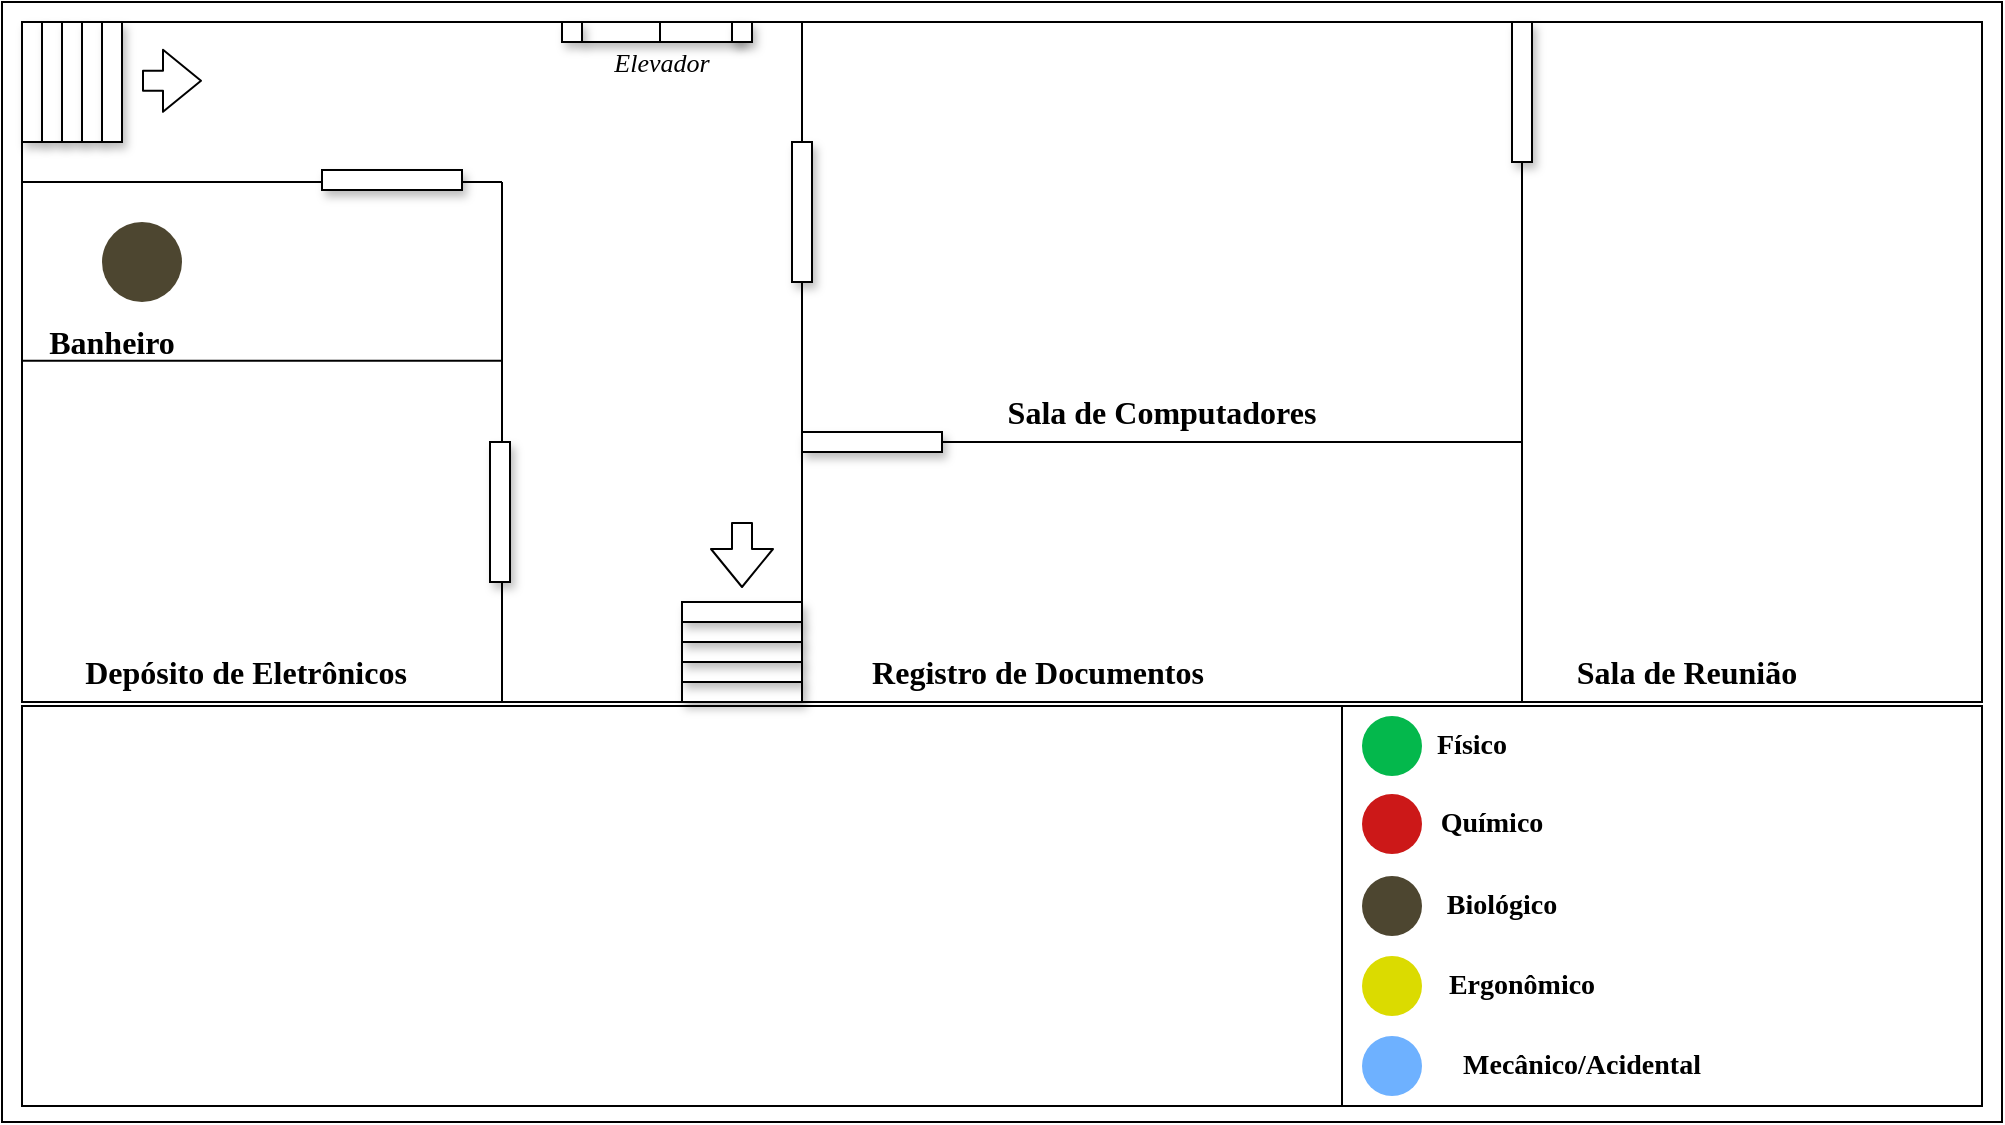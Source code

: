<mxfile version="14.2.7" type="github">
  <diagram id="iTnLbPA0bUSlMBwM3kBu" name="Page-1">
    <mxGraphModel dx="1009" dy="614" grid="1" gridSize="10" guides="1" tooltips="1" connect="1" arrows="1" fold="1" page="1" pageScale="1" pageWidth="827" pageHeight="1169" math="0" shadow="0">
      <root>
        <mxCell id="0" />
        <mxCell id="1" parent="0" />
        <mxCell id="IF2Q6fgf_21Sja4Km_W9-1" value="" style="rounded=0;whiteSpace=wrap;html=1;" vertex="1" parent="1">
          <mxGeometry width="1000" height="560" as="geometry" />
        </mxCell>
        <mxCell id="IF2Q6fgf_21Sja4Km_W9-3" value="" style="rounded=0;whiteSpace=wrap;html=1;" vertex="1" parent="1">
          <mxGeometry x="670" y="352" width="320" height="200" as="geometry" />
        </mxCell>
        <mxCell id="IF2Q6fgf_21Sja4Km_W9-5" value="" style="rounded=0;whiteSpace=wrap;html=1;" vertex="1" parent="1">
          <mxGeometry x="10" y="352" width="660" height="200" as="geometry" />
        </mxCell>
        <mxCell id="IF2Q6fgf_21Sja4Km_W9-6" value="" style="rounded=0;whiteSpace=wrap;html=1;" vertex="1" parent="1">
          <mxGeometry x="10" y="10" width="980" height="340" as="geometry" />
        </mxCell>
        <mxCell id="IF2Q6fgf_21Sja4Km_W9-8" value="" style="strokeWidth=2;html=1;shape=mxgraph.flowchart.start_2;whiteSpace=wrap;fillColor=#04B84C;strokeColor=none;" vertex="1" parent="1">
          <mxGeometry x="680" y="357" width="30" height="30" as="geometry" />
        </mxCell>
        <mxCell id="IF2Q6fgf_21Sja4Km_W9-9" value="" style="strokeWidth=2;html=1;shape=mxgraph.flowchart.start_2;whiteSpace=wrap;fillColor=#CC1818;strokeColor=none;" vertex="1" parent="1">
          <mxGeometry x="680" y="396" width="30" height="30" as="geometry" />
        </mxCell>
        <mxCell id="IF2Q6fgf_21Sja4Km_W9-10" value="" style="strokeWidth=2;html=1;shape=mxgraph.flowchart.start_2;whiteSpace=wrap;fillColor=#4D4630;strokeColor=none;" vertex="1" parent="1">
          <mxGeometry x="680" y="437" width="30" height="30" as="geometry" />
        </mxCell>
        <mxCell id="IF2Q6fgf_21Sja4Km_W9-11" value="" style="strokeWidth=2;html=1;shape=mxgraph.flowchart.start_2;whiteSpace=wrap;fillColor=#DBDB00;strokeColor=none;" vertex="1" parent="1">
          <mxGeometry x="680" y="477" width="30" height="30" as="geometry" />
        </mxCell>
        <mxCell id="IF2Q6fgf_21Sja4Km_W9-13" value="" style="endArrow=none;html=1;" edge="1" parent="1">
          <mxGeometry width="50" height="50" relative="1" as="geometry">
            <mxPoint x="760" y="79" as="sourcePoint" />
            <mxPoint x="760" y="349.996" as="targetPoint" />
          </mxGeometry>
        </mxCell>
        <mxCell id="IF2Q6fgf_21Sja4Km_W9-14" value="" style="endArrow=none;html=1;" edge="1" parent="1">
          <mxGeometry width="50" height="50" relative="1" as="geometry">
            <mxPoint x="400" y="140" as="sourcePoint" />
            <mxPoint x="400.0" y="349.996" as="targetPoint" />
          </mxGeometry>
        </mxCell>
        <mxCell id="IF2Q6fgf_21Sja4Km_W9-15" value="" style="endArrow=none;html=1;" edge="1" parent="1">
          <mxGeometry width="50" height="50" relative="1" as="geometry">
            <mxPoint x="470.0" y="220" as="sourcePoint" />
            <mxPoint x="760" y="220" as="targetPoint" />
          </mxGeometry>
        </mxCell>
        <mxCell id="IF2Q6fgf_21Sja4Km_W9-16" value="" style="rounded=0;whiteSpace=wrap;html=1;shadow=1;" vertex="1" parent="1">
          <mxGeometry x="10" y="10" width="10" height="60" as="geometry" />
        </mxCell>
        <mxCell id="IF2Q6fgf_21Sja4Km_W9-17" value="" style="rounded=0;whiteSpace=wrap;html=1;shadow=1;" vertex="1" parent="1">
          <mxGeometry x="20" y="10" width="10" height="60" as="geometry" />
        </mxCell>
        <mxCell id="IF2Q6fgf_21Sja4Km_W9-18" value="" style="rounded=0;whiteSpace=wrap;html=1;shadow=1;" vertex="1" parent="1">
          <mxGeometry x="30" y="10" width="10" height="60" as="geometry" />
        </mxCell>
        <mxCell id="IF2Q6fgf_21Sja4Km_W9-19" value="" style="rounded=0;whiteSpace=wrap;html=1;shadow=1;" vertex="1" parent="1">
          <mxGeometry x="40" y="10" width="10" height="60" as="geometry" />
        </mxCell>
        <mxCell id="IF2Q6fgf_21Sja4Km_W9-20" value="" style="rounded=0;whiteSpace=wrap;html=1;shadow=1;" vertex="1" parent="1">
          <mxGeometry x="50" y="10" width="10" height="60" as="geometry" />
        </mxCell>
        <mxCell id="IF2Q6fgf_21Sja4Km_W9-22" value="" style="endArrow=none;html=1;" edge="1" parent="1">
          <mxGeometry width="50" height="50" relative="1" as="geometry">
            <mxPoint x="10" y="179.41" as="sourcePoint" />
            <mxPoint x="250" y="179.41" as="targetPoint" />
          </mxGeometry>
        </mxCell>
        <mxCell id="IF2Q6fgf_21Sja4Km_W9-23" value="" style="endArrow=none;html=1;" edge="1" parent="1">
          <mxGeometry width="50" height="50" relative="1" as="geometry">
            <mxPoint x="250" y="220" as="sourcePoint" />
            <mxPoint x="250" y="90" as="targetPoint" />
          </mxGeometry>
        </mxCell>
        <mxCell id="IF2Q6fgf_21Sja4Km_W9-24" value="" style="endArrow=none;html=1;" edge="1" parent="1">
          <mxGeometry width="50" height="50" relative="1" as="geometry">
            <mxPoint x="250.0" y="350" as="sourcePoint" />
            <mxPoint x="250" y="290" as="targetPoint" />
          </mxGeometry>
        </mxCell>
        <mxCell id="IF2Q6fgf_21Sja4Km_W9-25" value="" style="rounded=0;whiteSpace=wrap;html=1;shadow=1;" vertex="1" parent="1">
          <mxGeometry x="400" y="215" width="70" height="10" as="geometry" />
        </mxCell>
        <mxCell id="IF2Q6fgf_21Sja4Km_W9-26" value="" style="rounded=0;whiteSpace=wrap;html=1;shadow=1;" vertex="1" parent="1">
          <mxGeometry x="244" y="220" width="10" height="70" as="geometry" />
        </mxCell>
        <mxCell id="IF2Q6fgf_21Sja4Km_W9-27" value="" style="rounded=0;whiteSpace=wrap;html=1;shadow=1;" vertex="1" parent="1">
          <mxGeometry x="755" y="10" width="10" height="70" as="geometry" />
        </mxCell>
        <mxCell id="IF2Q6fgf_21Sja4Km_W9-28" value="" style="rounded=0;whiteSpace=wrap;html=1;shadow=1;" vertex="1" parent="1">
          <mxGeometry x="395" y="70" width="10" height="70" as="geometry" />
        </mxCell>
        <mxCell id="IF2Q6fgf_21Sja4Km_W9-29" value="" style="endArrow=none;html=1;" edge="1" parent="1">
          <mxGeometry width="50" height="50" relative="1" as="geometry">
            <mxPoint x="400.0" y="10" as="sourcePoint" />
            <mxPoint x="400" y="70" as="targetPoint" />
          </mxGeometry>
        </mxCell>
        <mxCell id="IF2Q6fgf_21Sja4Km_W9-30" value="" style="rounded=0;whiteSpace=wrap;html=1;shadow=1;rotation=0;" vertex="1" parent="1">
          <mxGeometry x="340" y="340" width="60" height="10" as="geometry" />
        </mxCell>
        <mxCell id="IF2Q6fgf_21Sja4Km_W9-31" value="" style="rounded=0;whiteSpace=wrap;html=1;shadow=1;rotation=0;" vertex="1" parent="1">
          <mxGeometry x="340" y="330" width="60" height="10" as="geometry" />
        </mxCell>
        <mxCell id="IF2Q6fgf_21Sja4Km_W9-32" value="" style="rounded=0;whiteSpace=wrap;html=1;shadow=1;rotation=0;" vertex="1" parent="1">
          <mxGeometry x="340" y="320" width="60" height="10" as="geometry" />
        </mxCell>
        <mxCell id="IF2Q6fgf_21Sja4Km_W9-33" value="" style="rounded=0;whiteSpace=wrap;html=1;shadow=1;rotation=0;" vertex="1" parent="1">
          <mxGeometry x="340" y="310" width="60" height="10" as="geometry" />
        </mxCell>
        <mxCell id="IF2Q6fgf_21Sja4Km_W9-34" value="" style="rounded=0;whiteSpace=wrap;html=1;shadow=1;rotation=0;" vertex="1" parent="1">
          <mxGeometry x="340" y="300" width="60" height="10" as="geometry" />
        </mxCell>
        <mxCell id="IF2Q6fgf_21Sja4Km_W9-35" value="" style="strokeWidth=2;html=1;shape=mxgraph.flowchart.start_2;whiteSpace=wrap;fillColor=#6EB1FF;strokeColor=none;" vertex="1" parent="1">
          <mxGeometry x="680" y="517" width="30" height="30" as="geometry" />
        </mxCell>
        <mxCell id="IF2Q6fgf_21Sja4Km_W9-36" value="" style="endArrow=none;html=1;" edge="1" parent="1">
          <mxGeometry width="50" height="50" relative="1" as="geometry">
            <mxPoint x="230" y="90" as="sourcePoint" />
            <mxPoint x="250.0" y="90.0" as="targetPoint" />
          </mxGeometry>
        </mxCell>
        <mxCell id="IF2Q6fgf_21Sja4Km_W9-37" value="" style="endArrow=none;html=1;" edge="1" parent="1">
          <mxGeometry width="50" height="50" relative="1" as="geometry">
            <mxPoint x="10" y="90.0" as="sourcePoint" />
            <mxPoint x="160" y="90" as="targetPoint" />
          </mxGeometry>
        </mxCell>
        <mxCell id="IF2Q6fgf_21Sja4Km_W9-38" value="" style="rounded=0;whiteSpace=wrap;html=1;shadow=1;" vertex="1" parent="1">
          <mxGeometry x="160" y="84" width="70" height="10" as="geometry" />
        </mxCell>
        <mxCell id="IF2Q6fgf_21Sja4Km_W9-39" value="" style="strokeWidth=2;html=1;shape=mxgraph.flowchart.start_2;whiteSpace=wrap;fillColor=#4D4630;strokeColor=none;" vertex="1" parent="1">
          <mxGeometry x="50" y="110" width="40" height="40" as="geometry" />
        </mxCell>
        <mxCell id="IF2Q6fgf_21Sja4Km_W9-41" value="Físico" style="text;html=1;strokeColor=none;fillColor=none;align=center;verticalAlign=middle;whiteSpace=wrap;rounded=0;shadow=1;fontFamily=Verdana;fontStyle=1;fontSize=14;" vertex="1" parent="1">
          <mxGeometry x="715" y="362" width="40" height="20" as="geometry" />
        </mxCell>
        <mxCell id="IF2Q6fgf_21Sja4Km_W9-42" value="Químico" style="text;html=1;strokeColor=none;fillColor=none;align=center;verticalAlign=middle;whiteSpace=wrap;rounded=0;shadow=1;fontFamily=Verdana;fontStyle=1;fontSize=14;" vertex="1" parent="1">
          <mxGeometry x="725" y="401" width="40" height="20" as="geometry" />
        </mxCell>
        <mxCell id="IF2Q6fgf_21Sja4Km_W9-43" value="Biológico" style="text;html=1;strokeColor=none;fillColor=none;align=center;verticalAlign=middle;whiteSpace=wrap;rounded=0;shadow=1;fontFamily=Verdana;fontStyle=1;fontSize=14;" vertex="1" parent="1">
          <mxGeometry x="730" y="442" width="40" height="20" as="geometry" />
        </mxCell>
        <mxCell id="IF2Q6fgf_21Sja4Km_W9-44" value="Ergonômico" style="text;html=1;strokeColor=none;fillColor=none;align=center;verticalAlign=middle;whiteSpace=wrap;rounded=0;shadow=1;fontFamily=Verdana;fontStyle=1;fontSize=14;" vertex="1" parent="1">
          <mxGeometry x="740" y="482" width="40" height="20" as="geometry" />
        </mxCell>
        <mxCell id="IF2Q6fgf_21Sja4Km_W9-45" value="Mecânico/Acidental" style="text;html=1;strokeColor=none;fillColor=none;align=center;verticalAlign=middle;whiteSpace=wrap;rounded=0;shadow=1;fontFamily=Verdana;fontStyle=1;fontSize=14;" vertex="1" parent="1">
          <mxGeometry x="770" y="522" width="40" height="20" as="geometry" />
        </mxCell>
        <mxCell id="IF2Q6fgf_21Sja4Km_W9-46" value="Banheiro" style="text;html=1;strokeColor=none;fillColor=none;align=center;verticalAlign=middle;whiteSpace=wrap;rounded=0;shadow=1;fontFamily=Verdana;fontStyle=1;fontSize=16;" vertex="1" parent="1">
          <mxGeometry x="35" y="160" width="40" height="20" as="geometry" />
        </mxCell>
        <mxCell id="IF2Q6fgf_21Sja4Km_W9-47" value="Sala de Computadores" style="text;html=1;strokeColor=none;fillColor=none;align=center;verticalAlign=middle;whiteSpace=wrap;rounded=0;shadow=1;fontFamily=Verdana;fontStyle=1;fontSize=16;" vertex="1" parent="1">
          <mxGeometry x="470" y="195" width="220" height="20" as="geometry" />
        </mxCell>
        <mxCell id="IF2Q6fgf_21Sja4Km_W9-48" value="Depósito de Eletrônicos" style="text;html=1;strokeColor=none;fillColor=none;align=center;verticalAlign=middle;whiteSpace=wrap;rounded=0;shadow=1;fontFamily=Verdana;fontStyle=1;fontSize=16;" vertex="1" parent="1">
          <mxGeometry x="12.5" y="325" width="217.5" height="20" as="geometry" />
        </mxCell>
        <mxCell id="IF2Q6fgf_21Sja4Km_W9-49" value="Registro de Documentos" style="text;html=1;strokeColor=none;fillColor=none;align=center;verticalAlign=middle;whiteSpace=wrap;rounded=0;shadow=1;fontFamily=Verdana;fontStyle=1;fontSize=16;" vertex="1" parent="1">
          <mxGeometry x="405" y="325" width="226" height="20" as="geometry" />
        </mxCell>
        <mxCell id="IF2Q6fgf_21Sja4Km_W9-50" value="Sala de Reunião" style="text;html=1;strokeColor=none;fillColor=none;align=center;verticalAlign=middle;whiteSpace=wrap;rounded=0;shadow=1;fontFamily=Verdana;fontStyle=1;fontSize=16;" vertex="1" parent="1">
          <mxGeometry x="765" y="325" width="155" height="20" as="geometry" />
        </mxCell>
        <mxCell id="IF2Q6fgf_21Sja4Km_W9-52" value="" style="shape=flexArrow;endArrow=classic;html=1;fontFamily=Verdana;fontSize=16;" edge="1" parent="1">
          <mxGeometry width="50" height="50" relative="1" as="geometry">
            <mxPoint x="70" y="39.41" as="sourcePoint" />
            <mxPoint x="100" y="39.41" as="targetPoint" />
          </mxGeometry>
        </mxCell>
        <mxCell id="IF2Q6fgf_21Sja4Km_W9-53" value="" style="shape=flexArrow;endArrow=classic;html=1;fontFamily=Verdana;fontSize=16;entryX=0.5;entryY=1;entryDx=0;entryDy=0;" edge="1" parent="1">
          <mxGeometry width="50" height="50" relative="1" as="geometry">
            <mxPoint x="370" y="260" as="sourcePoint" />
            <mxPoint x="370.0" y="293" as="targetPoint" />
          </mxGeometry>
        </mxCell>
        <mxCell id="IF2Q6fgf_21Sja4Km_W9-55" value="" style="rounded=0;whiteSpace=wrap;html=1;shadow=1;" vertex="1" parent="1">
          <mxGeometry x="290" y="10" width="80" height="10" as="geometry" />
        </mxCell>
        <mxCell id="IF2Q6fgf_21Sja4Km_W9-56" value="" style="rounded=0;whiteSpace=wrap;html=1;shadow=1;" vertex="1" parent="1">
          <mxGeometry x="365" y="10" width="10" height="10" as="geometry" />
        </mxCell>
        <mxCell id="IF2Q6fgf_21Sja4Km_W9-57" value="" style="rounded=0;whiteSpace=wrap;html=1;shadow=1;" vertex="1" parent="1">
          <mxGeometry x="280" y="10" width="10" height="10" as="geometry" />
        </mxCell>
        <mxCell id="IF2Q6fgf_21Sja4Km_W9-58" value="" style="endArrow=none;html=1;fontFamily=Verdana;fontSize=16;" edge="1" parent="1">
          <mxGeometry width="50" height="50" relative="1" as="geometry">
            <mxPoint x="329" y="20" as="sourcePoint" />
            <mxPoint x="329" y="10" as="targetPoint" />
          </mxGeometry>
        </mxCell>
        <mxCell id="IF2Q6fgf_21Sja4Km_W9-59" value="Elevador" style="text;html=1;strokeColor=none;fillColor=none;align=center;verticalAlign=middle;whiteSpace=wrap;rounded=0;shadow=1;fontFamily=Verdana;fontSize=13;fontStyle=2" vertex="1" parent="1">
          <mxGeometry x="310" y="20" width="40" height="20" as="geometry" />
        </mxCell>
      </root>
    </mxGraphModel>
  </diagram>
</mxfile>
